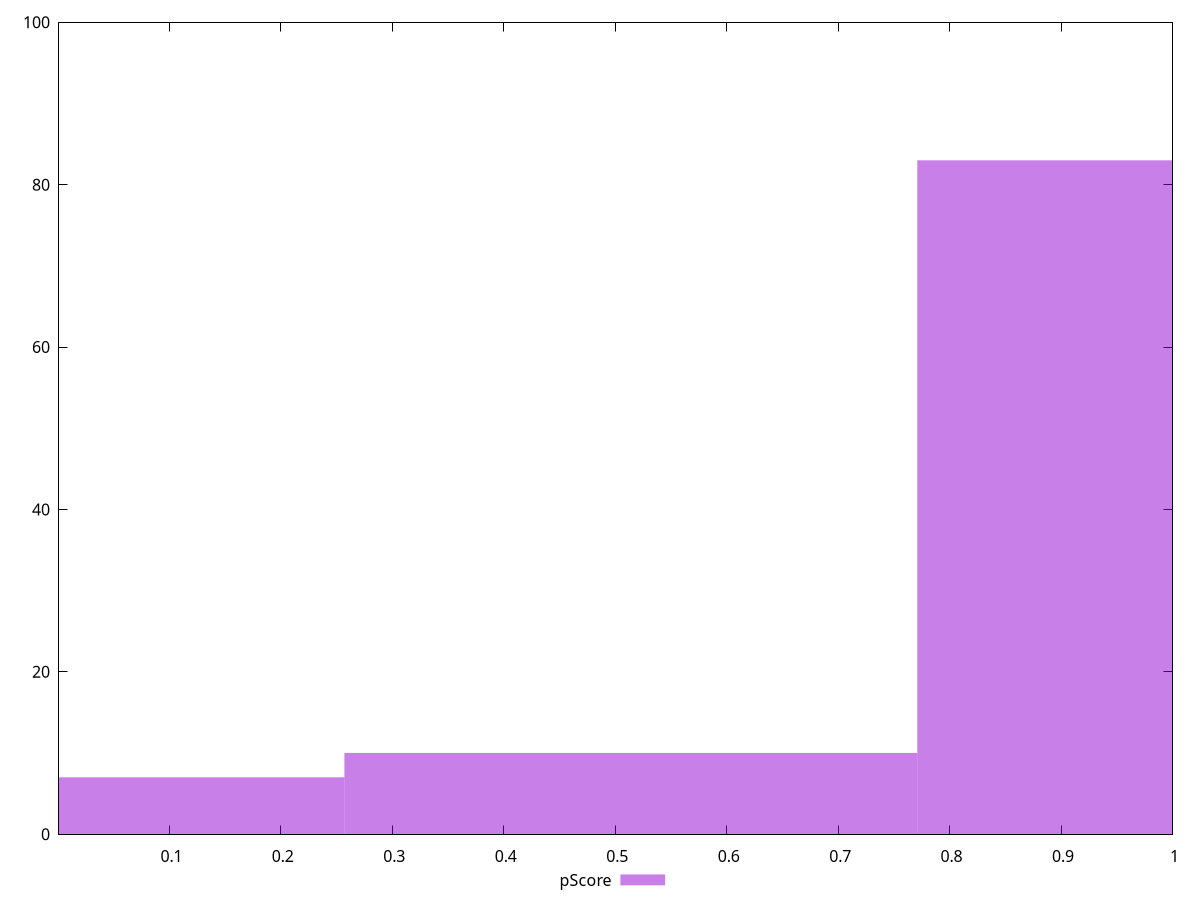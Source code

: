 reset

$pScore <<EOF
0 7
1.0280263245481331 83
0.5140131622740666 10
EOF

set key outside below
set boxwidth 0.5140131622740666
set xrange [0.0009406740495115917:0.9999993380488856]
set yrange [0:100]
set trange [0:100]
set style fill transparent solid 0.5 noborder
set terminal svg size 640, 490 enhanced background rgb 'white'
set output "report_00019_2021-02-10T18-14-37.922Z//estimated-input-latency/samples/pages/pScore/histogram.svg"

plot $pScore title "pScore" with boxes

reset
